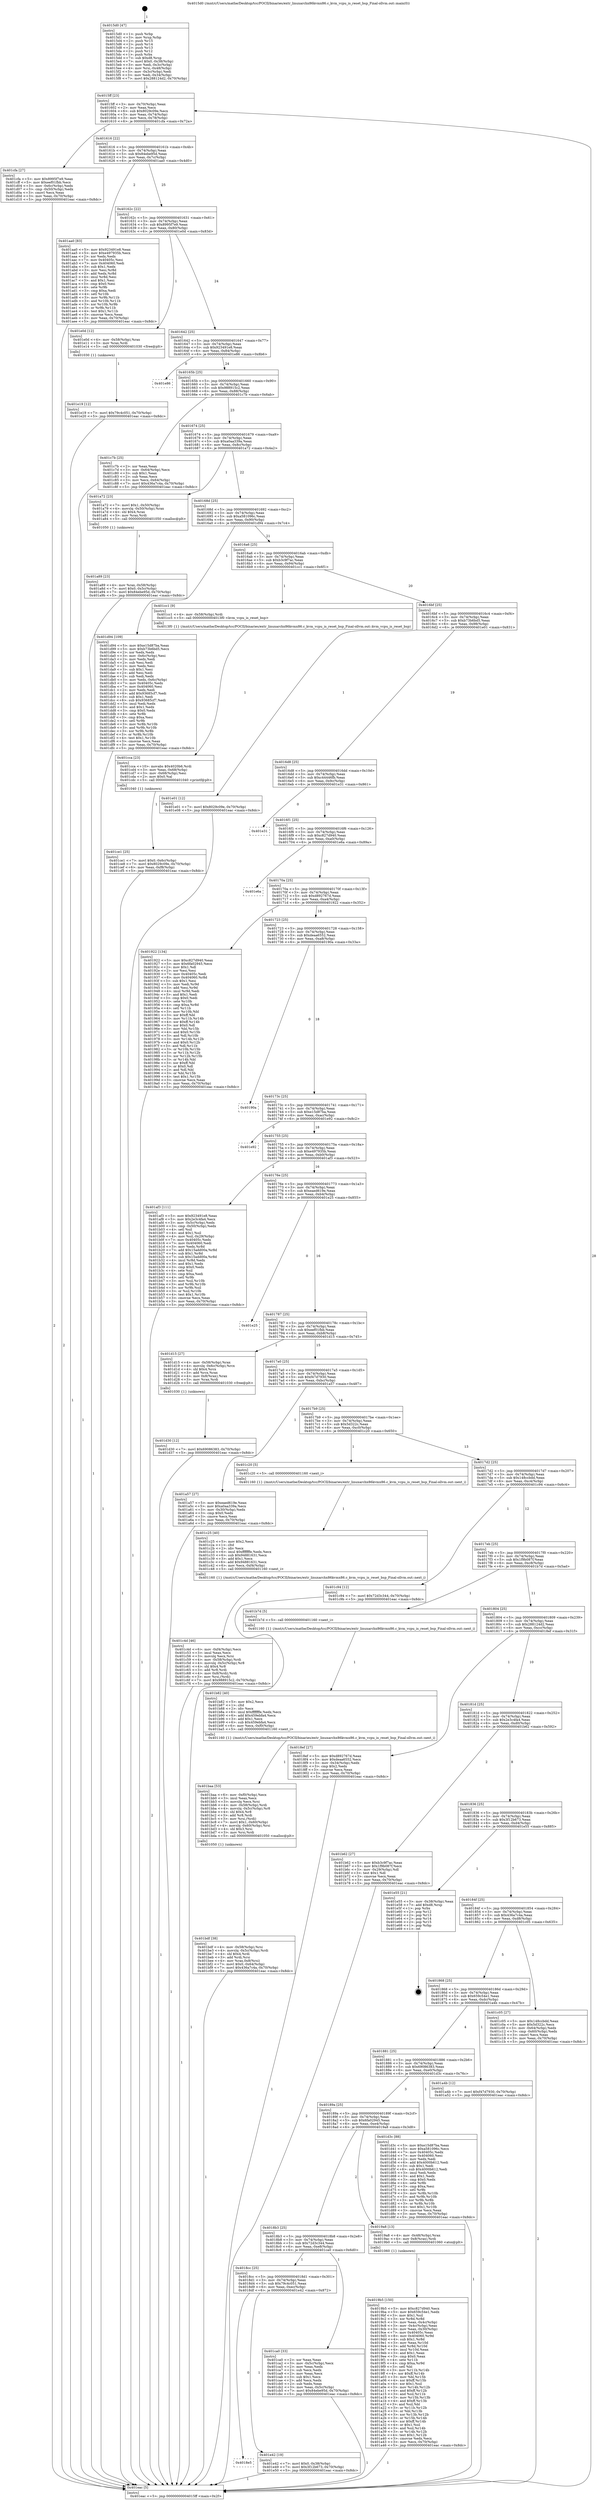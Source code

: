 digraph "0x4015d0" {
  label = "0x4015d0 (/mnt/c/Users/mathe/Desktop/tcc/POCII/binaries/extr_linuxarchx86kvmx86.c_kvm_vcpu_is_reset_bsp_Final-ollvm.out::main(0))"
  labelloc = "t"
  node[shape=record]

  Entry [label="",width=0.3,height=0.3,shape=circle,fillcolor=black,style=filled]
  "0x4015ff" [label="{
     0x4015ff [23]\l
     | [instrs]\l
     &nbsp;&nbsp;0x4015ff \<+3\>: mov -0x70(%rbp),%eax\l
     &nbsp;&nbsp;0x401602 \<+2\>: mov %eax,%ecx\l
     &nbsp;&nbsp;0x401604 \<+6\>: sub $0x8029c09e,%ecx\l
     &nbsp;&nbsp;0x40160a \<+3\>: mov %eax,-0x74(%rbp)\l
     &nbsp;&nbsp;0x40160d \<+3\>: mov %ecx,-0x78(%rbp)\l
     &nbsp;&nbsp;0x401610 \<+6\>: je 0000000000401cfa \<main+0x72a\>\l
  }"]
  "0x401cfa" [label="{
     0x401cfa [27]\l
     | [instrs]\l
     &nbsp;&nbsp;0x401cfa \<+5\>: mov $0x8995f7e9,%eax\l
     &nbsp;&nbsp;0x401cff \<+5\>: mov $0xeef01fbb,%ecx\l
     &nbsp;&nbsp;0x401d04 \<+3\>: mov -0x6c(%rbp),%edx\l
     &nbsp;&nbsp;0x401d07 \<+3\>: cmp -0x50(%rbp),%edx\l
     &nbsp;&nbsp;0x401d0a \<+3\>: cmovl %ecx,%eax\l
     &nbsp;&nbsp;0x401d0d \<+3\>: mov %eax,-0x70(%rbp)\l
     &nbsp;&nbsp;0x401d10 \<+5\>: jmp 0000000000401eac \<main+0x8dc\>\l
  }"]
  "0x401616" [label="{
     0x401616 [22]\l
     | [instrs]\l
     &nbsp;&nbsp;0x401616 \<+5\>: jmp 000000000040161b \<main+0x4b\>\l
     &nbsp;&nbsp;0x40161b \<+3\>: mov -0x74(%rbp),%eax\l
     &nbsp;&nbsp;0x40161e \<+5\>: sub $0x84ebe95d,%eax\l
     &nbsp;&nbsp;0x401623 \<+3\>: mov %eax,-0x7c(%rbp)\l
     &nbsp;&nbsp;0x401626 \<+6\>: je 0000000000401aa0 \<main+0x4d0\>\l
  }"]
  Exit [label="",width=0.3,height=0.3,shape=circle,fillcolor=black,style=filled,peripheries=2]
  "0x401aa0" [label="{
     0x401aa0 [83]\l
     | [instrs]\l
     &nbsp;&nbsp;0x401aa0 \<+5\>: mov $0x923491e8,%eax\l
     &nbsp;&nbsp;0x401aa5 \<+5\>: mov $0xe497935b,%ecx\l
     &nbsp;&nbsp;0x401aaa \<+2\>: xor %edx,%edx\l
     &nbsp;&nbsp;0x401aac \<+7\>: mov 0x40405c,%esi\l
     &nbsp;&nbsp;0x401ab3 \<+7\>: mov 0x404060,%edi\l
     &nbsp;&nbsp;0x401aba \<+3\>: sub $0x1,%edx\l
     &nbsp;&nbsp;0x401abd \<+3\>: mov %esi,%r8d\l
     &nbsp;&nbsp;0x401ac0 \<+3\>: add %edx,%r8d\l
     &nbsp;&nbsp;0x401ac3 \<+4\>: imul %r8d,%esi\l
     &nbsp;&nbsp;0x401ac7 \<+3\>: and $0x1,%esi\l
     &nbsp;&nbsp;0x401aca \<+3\>: cmp $0x0,%esi\l
     &nbsp;&nbsp;0x401acd \<+4\>: sete %r9b\l
     &nbsp;&nbsp;0x401ad1 \<+3\>: cmp $0xa,%edi\l
     &nbsp;&nbsp;0x401ad4 \<+4\>: setl %r10b\l
     &nbsp;&nbsp;0x401ad8 \<+3\>: mov %r9b,%r11b\l
     &nbsp;&nbsp;0x401adb \<+3\>: and %r10b,%r11b\l
     &nbsp;&nbsp;0x401ade \<+3\>: xor %r10b,%r9b\l
     &nbsp;&nbsp;0x401ae1 \<+3\>: or %r9b,%r11b\l
     &nbsp;&nbsp;0x401ae4 \<+4\>: test $0x1,%r11b\l
     &nbsp;&nbsp;0x401ae8 \<+3\>: cmovne %ecx,%eax\l
     &nbsp;&nbsp;0x401aeb \<+3\>: mov %eax,-0x70(%rbp)\l
     &nbsp;&nbsp;0x401aee \<+5\>: jmp 0000000000401eac \<main+0x8dc\>\l
  }"]
  "0x40162c" [label="{
     0x40162c [22]\l
     | [instrs]\l
     &nbsp;&nbsp;0x40162c \<+5\>: jmp 0000000000401631 \<main+0x61\>\l
     &nbsp;&nbsp;0x401631 \<+3\>: mov -0x74(%rbp),%eax\l
     &nbsp;&nbsp;0x401634 \<+5\>: sub $0x8995f7e9,%eax\l
     &nbsp;&nbsp;0x401639 \<+3\>: mov %eax,-0x80(%rbp)\l
     &nbsp;&nbsp;0x40163c \<+6\>: je 0000000000401e0d \<main+0x83d\>\l
  }"]
  "0x4018e5" [label="{
     0x4018e5\l
  }", style=dashed]
  "0x401e0d" [label="{
     0x401e0d [12]\l
     | [instrs]\l
     &nbsp;&nbsp;0x401e0d \<+4\>: mov -0x58(%rbp),%rax\l
     &nbsp;&nbsp;0x401e11 \<+3\>: mov %rax,%rdi\l
     &nbsp;&nbsp;0x401e14 \<+5\>: call 0000000000401030 \<free@plt\>\l
     | [calls]\l
     &nbsp;&nbsp;0x401030 \{1\} (unknown)\l
  }"]
  "0x401642" [label="{
     0x401642 [25]\l
     | [instrs]\l
     &nbsp;&nbsp;0x401642 \<+5\>: jmp 0000000000401647 \<main+0x77\>\l
     &nbsp;&nbsp;0x401647 \<+3\>: mov -0x74(%rbp),%eax\l
     &nbsp;&nbsp;0x40164a \<+5\>: sub $0x923491e8,%eax\l
     &nbsp;&nbsp;0x40164f \<+6\>: mov %eax,-0x84(%rbp)\l
     &nbsp;&nbsp;0x401655 \<+6\>: je 0000000000401e86 \<main+0x8b6\>\l
  }"]
  "0x401e42" [label="{
     0x401e42 [19]\l
     | [instrs]\l
     &nbsp;&nbsp;0x401e42 \<+7\>: movl $0x0,-0x38(%rbp)\l
     &nbsp;&nbsp;0x401e49 \<+7\>: movl $0x3f12b673,-0x70(%rbp)\l
     &nbsp;&nbsp;0x401e50 \<+5\>: jmp 0000000000401eac \<main+0x8dc\>\l
  }"]
  "0x401e86" [label="{
     0x401e86\l
  }", style=dashed]
  "0x40165b" [label="{
     0x40165b [25]\l
     | [instrs]\l
     &nbsp;&nbsp;0x40165b \<+5\>: jmp 0000000000401660 \<main+0x90\>\l
     &nbsp;&nbsp;0x401660 \<+3\>: mov -0x74(%rbp),%eax\l
     &nbsp;&nbsp;0x401663 \<+5\>: sub $0x988915c2,%eax\l
     &nbsp;&nbsp;0x401668 \<+6\>: mov %eax,-0x88(%rbp)\l
     &nbsp;&nbsp;0x40166e \<+6\>: je 0000000000401c7b \<main+0x6ab\>\l
  }"]
  "0x401e19" [label="{
     0x401e19 [12]\l
     | [instrs]\l
     &nbsp;&nbsp;0x401e19 \<+7\>: movl $0x79c4c051,-0x70(%rbp)\l
     &nbsp;&nbsp;0x401e20 \<+5\>: jmp 0000000000401eac \<main+0x8dc\>\l
  }"]
  "0x401c7b" [label="{
     0x401c7b [25]\l
     | [instrs]\l
     &nbsp;&nbsp;0x401c7b \<+2\>: xor %eax,%eax\l
     &nbsp;&nbsp;0x401c7d \<+3\>: mov -0x64(%rbp),%ecx\l
     &nbsp;&nbsp;0x401c80 \<+3\>: sub $0x1,%eax\l
     &nbsp;&nbsp;0x401c83 \<+2\>: sub %eax,%ecx\l
     &nbsp;&nbsp;0x401c85 \<+3\>: mov %ecx,-0x64(%rbp)\l
     &nbsp;&nbsp;0x401c88 \<+7\>: movl $0x436a7c4a,-0x70(%rbp)\l
     &nbsp;&nbsp;0x401c8f \<+5\>: jmp 0000000000401eac \<main+0x8dc\>\l
  }"]
  "0x401674" [label="{
     0x401674 [25]\l
     | [instrs]\l
     &nbsp;&nbsp;0x401674 \<+5\>: jmp 0000000000401679 \<main+0xa9\>\l
     &nbsp;&nbsp;0x401679 \<+3\>: mov -0x74(%rbp),%eax\l
     &nbsp;&nbsp;0x40167c \<+5\>: sub $0xa0aa339a,%eax\l
     &nbsp;&nbsp;0x401681 \<+6\>: mov %eax,-0x8c(%rbp)\l
     &nbsp;&nbsp;0x401687 \<+6\>: je 0000000000401a72 \<main+0x4a2\>\l
  }"]
  "0x401d30" [label="{
     0x401d30 [12]\l
     | [instrs]\l
     &nbsp;&nbsp;0x401d30 \<+7\>: movl $0x69086383,-0x70(%rbp)\l
     &nbsp;&nbsp;0x401d37 \<+5\>: jmp 0000000000401eac \<main+0x8dc\>\l
  }"]
  "0x401a72" [label="{
     0x401a72 [23]\l
     | [instrs]\l
     &nbsp;&nbsp;0x401a72 \<+7\>: movl $0x1,-0x50(%rbp)\l
     &nbsp;&nbsp;0x401a79 \<+4\>: movslq -0x50(%rbp),%rax\l
     &nbsp;&nbsp;0x401a7d \<+4\>: shl $0x4,%rax\l
     &nbsp;&nbsp;0x401a81 \<+3\>: mov %rax,%rdi\l
     &nbsp;&nbsp;0x401a84 \<+5\>: call 0000000000401050 \<malloc@plt\>\l
     | [calls]\l
     &nbsp;&nbsp;0x401050 \{1\} (unknown)\l
  }"]
  "0x40168d" [label="{
     0x40168d [25]\l
     | [instrs]\l
     &nbsp;&nbsp;0x40168d \<+5\>: jmp 0000000000401692 \<main+0xc2\>\l
     &nbsp;&nbsp;0x401692 \<+3\>: mov -0x74(%rbp),%eax\l
     &nbsp;&nbsp;0x401695 \<+5\>: sub $0xa581096c,%eax\l
     &nbsp;&nbsp;0x40169a \<+6\>: mov %eax,-0x90(%rbp)\l
     &nbsp;&nbsp;0x4016a0 \<+6\>: je 0000000000401d94 \<main+0x7c4\>\l
  }"]
  "0x401ce1" [label="{
     0x401ce1 [25]\l
     | [instrs]\l
     &nbsp;&nbsp;0x401ce1 \<+7\>: movl $0x0,-0x6c(%rbp)\l
     &nbsp;&nbsp;0x401ce8 \<+7\>: movl $0x8029c09e,-0x70(%rbp)\l
     &nbsp;&nbsp;0x401cef \<+6\>: mov %eax,-0xf8(%rbp)\l
     &nbsp;&nbsp;0x401cf5 \<+5\>: jmp 0000000000401eac \<main+0x8dc\>\l
  }"]
  "0x401d94" [label="{
     0x401d94 [109]\l
     | [instrs]\l
     &nbsp;&nbsp;0x401d94 \<+5\>: mov $0xe15d87ba,%eax\l
     &nbsp;&nbsp;0x401d99 \<+5\>: mov $0xb73b6bd5,%ecx\l
     &nbsp;&nbsp;0x401d9e \<+2\>: xor %edx,%edx\l
     &nbsp;&nbsp;0x401da0 \<+3\>: mov -0x6c(%rbp),%esi\l
     &nbsp;&nbsp;0x401da3 \<+2\>: mov %edx,%edi\l
     &nbsp;&nbsp;0x401da5 \<+2\>: sub %esi,%edi\l
     &nbsp;&nbsp;0x401da7 \<+2\>: mov %edx,%esi\l
     &nbsp;&nbsp;0x401da9 \<+3\>: sub $0x1,%esi\l
     &nbsp;&nbsp;0x401dac \<+2\>: add %esi,%edi\l
     &nbsp;&nbsp;0x401dae \<+2\>: sub %edi,%edx\l
     &nbsp;&nbsp;0x401db0 \<+3\>: mov %edx,-0x6c(%rbp)\l
     &nbsp;&nbsp;0x401db3 \<+7\>: mov 0x40405c,%edx\l
     &nbsp;&nbsp;0x401dba \<+7\>: mov 0x404060,%esi\l
     &nbsp;&nbsp;0x401dc1 \<+2\>: mov %edx,%edi\l
     &nbsp;&nbsp;0x401dc3 \<+6\>: add $0x93685cf7,%edi\l
     &nbsp;&nbsp;0x401dc9 \<+3\>: sub $0x1,%edi\l
     &nbsp;&nbsp;0x401dcc \<+6\>: sub $0x93685cf7,%edi\l
     &nbsp;&nbsp;0x401dd2 \<+3\>: imul %edi,%edx\l
     &nbsp;&nbsp;0x401dd5 \<+3\>: and $0x1,%edx\l
     &nbsp;&nbsp;0x401dd8 \<+3\>: cmp $0x0,%edx\l
     &nbsp;&nbsp;0x401ddb \<+4\>: sete %r8b\l
     &nbsp;&nbsp;0x401ddf \<+3\>: cmp $0xa,%esi\l
     &nbsp;&nbsp;0x401de2 \<+4\>: setl %r9b\l
     &nbsp;&nbsp;0x401de6 \<+3\>: mov %r8b,%r10b\l
     &nbsp;&nbsp;0x401de9 \<+3\>: and %r9b,%r10b\l
     &nbsp;&nbsp;0x401dec \<+3\>: xor %r9b,%r8b\l
     &nbsp;&nbsp;0x401def \<+3\>: or %r8b,%r10b\l
     &nbsp;&nbsp;0x401df2 \<+4\>: test $0x1,%r10b\l
     &nbsp;&nbsp;0x401df6 \<+3\>: cmovne %ecx,%eax\l
     &nbsp;&nbsp;0x401df9 \<+3\>: mov %eax,-0x70(%rbp)\l
     &nbsp;&nbsp;0x401dfc \<+5\>: jmp 0000000000401eac \<main+0x8dc\>\l
  }"]
  "0x4016a6" [label="{
     0x4016a6 [25]\l
     | [instrs]\l
     &nbsp;&nbsp;0x4016a6 \<+5\>: jmp 00000000004016ab \<main+0xdb\>\l
     &nbsp;&nbsp;0x4016ab \<+3\>: mov -0x74(%rbp),%eax\l
     &nbsp;&nbsp;0x4016ae \<+5\>: sub $0xb3c9f7ac,%eax\l
     &nbsp;&nbsp;0x4016b3 \<+6\>: mov %eax,-0x94(%rbp)\l
     &nbsp;&nbsp;0x4016b9 \<+6\>: je 0000000000401cc1 \<main+0x6f1\>\l
  }"]
  "0x401cca" [label="{
     0x401cca [23]\l
     | [instrs]\l
     &nbsp;&nbsp;0x401cca \<+10\>: movabs $0x4020b6,%rdi\l
     &nbsp;&nbsp;0x401cd4 \<+3\>: mov %eax,-0x68(%rbp)\l
     &nbsp;&nbsp;0x401cd7 \<+3\>: mov -0x68(%rbp),%esi\l
     &nbsp;&nbsp;0x401cda \<+2\>: mov $0x0,%al\l
     &nbsp;&nbsp;0x401cdc \<+5\>: call 0000000000401040 \<printf@plt\>\l
     | [calls]\l
     &nbsp;&nbsp;0x401040 \{1\} (unknown)\l
  }"]
  "0x401cc1" [label="{
     0x401cc1 [9]\l
     | [instrs]\l
     &nbsp;&nbsp;0x401cc1 \<+4\>: mov -0x58(%rbp),%rdi\l
     &nbsp;&nbsp;0x401cc5 \<+5\>: call 00000000004013f0 \<kvm_vcpu_is_reset_bsp\>\l
     | [calls]\l
     &nbsp;&nbsp;0x4013f0 \{1\} (/mnt/c/Users/mathe/Desktop/tcc/POCII/binaries/extr_linuxarchx86kvmx86.c_kvm_vcpu_is_reset_bsp_Final-ollvm.out::kvm_vcpu_is_reset_bsp)\l
  }"]
  "0x4016bf" [label="{
     0x4016bf [25]\l
     | [instrs]\l
     &nbsp;&nbsp;0x4016bf \<+5\>: jmp 00000000004016c4 \<main+0xf4\>\l
     &nbsp;&nbsp;0x4016c4 \<+3\>: mov -0x74(%rbp),%eax\l
     &nbsp;&nbsp;0x4016c7 \<+5\>: sub $0xb73b6bd5,%eax\l
     &nbsp;&nbsp;0x4016cc \<+6\>: mov %eax,-0x98(%rbp)\l
     &nbsp;&nbsp;0x4016d2 \<+6\>: je 0000000000401e01 \<main+0x831\>\l
  }"]
  "0x4018cc" [label="{
     0x4018cc [25]\l
     | [instrs]\l
     &nbsp;&nbsp;0x4018cc \<+5\>: jmp 00000000004018d1 \<main+0x301\>\l
     &nbsp;&nbsp;0x4018d1 \<+3\>: mov -0x74(%rbp),%eax\l
     &nbsp;&nbsp;0x4018d4 \<+5\>: sub $0x79c4c051,%eax\l
     &nbsp;&nbsp;0x4018d9 \<+6\>: mov %eax,-0xec(%rbp)\l
     &nbsp;&nbsp;0x4018df \<+6\>: je 0000000000401e42 \<main+0x872\>\l
  }"]
  "0x401e01" [label="{
     0x401e01 [12]\l
     | [instrs]\l
     &nbsp;&nbsp;0x401e01 \<+7\>: movl $0x8029c09e,-0x70(%rbp)\l
     &nbsp;&nbsp;0x401e08 \<+5\>: jmp 0000000000401eac \<main+0x8dc\>\l
  }"]
  "0x4016d8" [label="{
     0x4016d8 [25]\l
     | [instrs]\l
     &nbsp;&nbsp;0x4016d8 \<+5\>: jmp 00000000004016dd \<main+0x10d\>\l
     &nbsp;&nbsp;0x4016dd \<+3\>: mov -0x74(%rbp),%eax\l
     &nbsp;&nbsp;0x4016e0 \<+5\>: sub $0xc44446fb,%eax\l
     &nbsp;&nbsp;0x4016e5 \<+6\>: mov %eax,-0x9c(%rbp)\l
     &nbsp;&nbsp;0x4016eb \<+6\>: je 0000000000401e31 \<main+0x861\>\l
  }"]
  "0x401ca0" [label="{
     0x401ca0 [33]\l
     | [instrs]\l
     &nbsp;&nbsp;0x401ca0 \<+2\>: xor %eax,%eax\l
     &nbsp;&nbsp;0x401ca2 \<+3\>: mov -0x5c(%rbp),%ecx\l
     &nbsp;&nbsp;0x401ca5 \<+2\>: mov %eax,%edx\l
     &nbsp;&nbsp;0x401ca7 \<+2\>: sub %ecx,%edx\l
     &nbsp;&nbsp;0x401ca9 \<+2\>: mov %eax,%ecx\l
     &nbsp;&nbsp;0x401cab \<+3\>: sub $0x1,%ecx\l
     &nbsp;&nbsp;0x401cae \<+2\>: add %ecx,%edx\l
     &nbsp;&nbsp;0x401cb0 \<+2\>: sub %edx,%eax\l
     &nbsp;&nbsp;0x401cb2 \<+3\>: mov %eax,-0x5c(%rbp)\l
     &nbsp;&nbsp;0x401cb5 \<+7\>: movl $0x84ebe95d,-0x70(%rbp)\l
     &nbsp;&nbsp;0x401cbc \<+5\>: jmp 0000000000401eac \<main+0x8dc\>\l
  }"]
  "0x401e31" [label="{
     0x401e31\l
  }", style=dashed]
  "0x4016f1" [label="{
     0x4016f1 [25]\l
     | [instrs]\l
     &nbsp;&nbsp;0x4016f1 \<+5\>: jmp 00000000004016f6 \<main+0x126\>\l
     &nbsp;&nbsp;0x4016f6 \<+3\>: mov -0x74(%rbp),%eax\l
     &nbsp;&nbsp;0x4016f9 \<+5\>: sub $0xc827d940,%eax\l
     &nbsp;&nbsp;0x4016fe \<+6\>: mov %eax,-0xa0(%rbp)\l
     &nbsp;&nbsp;0x401704 \<+6\>: je 0000000000401e6a \<main+0x89a\>\l
  }"]
  "0x401c4d" [label="{
     0x401c4d [46]\l
     | [instrs]\l
     &nbsp;&nbsp;0x401c4d \<+6\>: mov -0xf4(%rbp),%ecx\l
     &nbsp;&nbsp;0x401c53 \<+3\>: imul %eax,%ecx\l
     &nbsp;&nbsp;0x401c56 \<+3\>: movslq %ecx,%rsi\l
     &nbsp;&nbsp;0x401c59 \<+4\>: mov -0x58(%rbp),%rdi\l
     &nbsp;&nbsp;0x401c5d \<+4\>: movslq -0x5c(%rbp),%r8\l
     &nbsp;&nbsp;0x401c61 \<+4\>: shl $0x4,%r8\l
     &nbsp;&nbsp;0x401c65 \<+3\>: add %r8,%rdi\l
     &nbsp;&nbsp;0x401c68 \<+4\>: mov 0x8(%rdi),%rdi\l
     &nbsp;&nbsp;0x401c6c \<+3\>: mov %rsi,(%rdi)\l
     &nbsp;&nbsp;0x401c6f \<+7\>: movl $0x988915c2,-0x70(%rbp)\l
     &nbsp;&nbsp;0x401c76 \<+5\>: jmp 0000000000401eac \<main+0x8dc\>\l
  }"]
  "0x401e6a" [label="{
     0x401e6a\l
  }", style=dashed]
  "0x40170a" [label="{
     0x40170a [25]\l
     | [instrs]\l
     &nbsp;&nbsp;0x40170a \<+5\>: jmp 000000000040170f \<main+0x13f\>\l
     &nbsp;&nbsp;0x40170f \<+3\>: mov -0x74(%rbp),%eax\l
     &nbsp;&nbsp;0x401712 \<+5\>: sub $0xd892767d,%eax\l
     &nbsp;&nbsp;0x401717 \<+6\>: mov %eax,-0xa4(%rbp)\l
     &nbsp;&nbsp;0x40171d \<+6\>: je 0000000000401922 \<main+0x352\>\l
  }"]
  "0x401c25" [label="{
     0x401c25 [40]\l
     | [instrs]\l
     &nbsp;&nbsp;0x401c25 \<+5\>: mov $0x2,%ecx\l
     &nbsp;&nbsp;0x401c2a \<+1\>: cltd\l
     &nbsp;&nbsp;0x401c2b \<+2\>: idiv %ecx\l
     &nbsp;&nbsp;0x401c2d \<+6\>: imul $0xfffffffe,%edx,%ecx\l
     &nbsp;&nbsp;0x401c33 \<+6\>: sub $0x94881631,%ecx\l
     &nbsp;&nbsp;0x401c39 \<+3\>: add $0x1,%ecx\l
     &nbsp;&nbsp;0x401c3c \<+6\>: add $0x94881631,%ecx\l
     &nbsp;&nbsp;0x401c42 \<+6\>: mov %ecx,-0xf4(%rbp)\l
     &nbsp;&nbsp;0x401c48 \<+5\>: call 0000000000401160 \<next_i\>\l
     | [calls]\l
     &nbsp;&nbsp;0x401160 \{1\} (/mnt/c/Users/mathe/Desktop/tcc/POCII/binaries/extr_linuxarchx86kvmx86.c_kvm_vcpu_is_reset_bsp_Final-ollvm.out::next_i)\l
  }"]
  "0x401922" [label="{
     0x401922 [134]\l
     | [instrs]\l
     &nbsp;&nbsp;0x401922 \<+5\>: mov $0xc827d940,%eax\l
     &nbsp;&nbsp;0x401927 \<+5\>: mov $0x6fa02945,%ecx\l
     &nbsp;&nbsp;0x40192c \<+2\>: mov $0x1,%dl\l
     &nbsp;&nbsp;0x40192e \<+2\>: xor %esi,%esi\l
     &nbsp;&nbsp;0x401930 \<+7\>: mov 0x40405c,%edi\l
     &nbsp;&nbsp;0x401937 \<+8\>: mov 0x404060,%r8d\l
     &nbsp;&nbsp;0x40193f \<+3\>: sub $0x1,%esi\l
     &nbsp;&nbsp;0x401942 \<+3\>: mov %edi,%r9d\l
     &nbsp;&nbsp;0x401945 \<+3\>: add %esi,%r9d\l
     &nbsp;&nbsp;0x401948 \<+4\>: imul %r9d,%edi\l
     &nbsp;&nbsp;0x40194c \<+3\>: and $0x1,%edi\l
     &nbsp;&nbsp;0x40194f \<+3\>: cmp $0x0,%edi\l
     &nbsp;&nbsp;0x401952 \<+4\>: sete %r10b\l
     &nbsp;&nbsp;0x401956 \<+4\>: cmp $0xa,%r8d\l
     &nbsp;&nbsp;0x40195a \<+4\>: setl %r11b\l
     &nbsp;&nbsp;0x40195e \<+3\>: mov %r10b,%bl\l
     &nbsp;&nbsp;0x401961 \<+3\>: xor $0xff,%bl\l
     &nbsp;&nbsp;0x401964 \<+3\>: mov %r11b,%r14b\l
     &nbsp;&nbsp;0x401967 \<+4\>: xor $0xff,%r14b\l
     &nbsp;&nbsp;0x40196b \<+3\>: xor $0x0,%dl\l
     &nbsp;&nbsp;0x40196e \<+3\>: mov %bl,%r15b\l
     &nbsp;&nbsp;0x401971 \<+4\>: and $0x0,%r15b\l
     &nbsp;&nbsp;0x401975 \<+3\>: and %dl,%r10b\l
     &nbsp;&nbsp;0x401978 \<+3\>: mov %r14b,%r12b\l
     &nbsp;&nbsp;0x40197b \<+4\>: and $0x0,%r12b\l
     &nbsp;&nbsp;0x40197f \<+3\>: and %dl,%r11b\l
     &nbsp;&nbsp;0x401982 \<+3\>: or %r10b,%r15b\l
     &nbsp;&nbsp;0x401985 \<+3\>: or %r11b,%r12b\l
     &nbsp;&nbsp;0x401988 \<+3\>: xor %r12b,%r15b\l
     &nbsp;&nbsp;0x40198b \<+3\>: or %r14b,%bl\l
     &nbsp;&nbsp;0x40198e \<+3\>: xor $0xff,%bl\l
     &nbsp;&nbsp;0x401991 \<+3\>: or $0x0,%dl\l
     &nbsp;&nbsp;0x401994 \<+2\>: and %dl,%bl\l
     &nbsp;&nbsp;0x401996 \<+3\>: or %bl,%r15b\l
     &nbsp;&nbsp;0x401999 \<+4\>: test $0x1,%r15b\l
     &nbsp;&nbsp;0x40199d \<+3\>: cmovne %ecx,%eax\l
     &nbsp;&nbsp;0x4019a0 \<+3\>: mov %eax,-0x70(%rbp)\l
     &nbsp;&nbsp;0x4019a3 \<+5\>: jmp 0000000000401eac \<main+0x8dc\>\l
  }"]
  "0x401723" [label="{
     0x401723 [25]\l
     | [instrs]\l
     &nbsp;&nbsp;0x401723 \<+5\>: jmp 0000000000401728 \<main+0x158\>\l
     &nbsp;&nbsp;0x401728 \<+3\>: mov -0x74(%rbp),%eax\l
     &nbsp;&nbsp;0x40172b \<+5\>: sub $0xdeaa6552,%eax\l
     &nbsp;&nbsp;0x401730 \<+6\>: mov %eax,-0xa8(%rbp)\l
     &nbsp;&nbsp;0x401736 \<+6\>: je 000000000040190a \<main+0x33a\>\l
  }"]
  "0x401bdf" [label="{
     0x401bdf [38]\l
     | [instrs]\l
     &nbsp;&nbsp;0x401bdf \<+4\>: mov -0x58(%rbp),%rsi\l
     &nbsp;&nbsp;0x401be3 \<+4\>: movslq -0x5c(%rbp),%rdi\l
     &nbsp;&nbsp;0x401be7 \<+4\>: shl $0x4,%rdi\l
     &nbsp;&nbsp;0x401beb \<+3\>: add %rdi,%rsi\l
     &nbsp;&nbsp;0x401bee \<+4\>: mov %rax,0x8(%rsi)\l
     &nbsp;&nbsp;0x401bf2 \<+7\>: movl $0x0,-0x64(%rbp)\l
     &nbsp;&nbsp;0x401bf9 \<+7\>: movl $0x436a7c4a,-0x70(%rbp)\l
     &nbsp;&nbsp;0x401c00 \<+5\>: jmp 0000000000401eac \<main+0x8dc\>\l
  }"]
  "0x40190a" [label="{
     0x40190a\l
  }", style=dashed]
  "0x40173c" [label="{
     0x40173c [25]\l
     | [instrs]\l
     &nbsp;&nbsp;0x40173c \<+5\>: jmp 0000000000401741 \<main+0x171\>\l
     &nbsp;&nbsp;0x401741 \<+3\>: mov -0x74(%rbp),%eax\l
     &nbsp;&nbsp;0x401744 \<+5\>: sub $0xe15d87ba,%eax\l
     &nbsp;&nbsp;0x401749 \<+6\>: mov %eax,-0xac(%rbp)\l
     &nbsp;&nbsp;0x40174f \<+6\>: je 0000000000401e92 \<main+0x8c2\>\l
  }"]
  "0x401baa" [label="{
     0x401baa [53]\l
     | [instrs]\l
     &nbsp;&nbsp;0x401baa \<+6\>: mov -0xf0(%rbp),%ecx\l
     &nbsp;&nbsp;0x401bb0 \<+3\>: imul %eax,%ecx\l
     &nbsp;&nbsp;0x401bb3 \<+3\>: movslq %ecx,%rsi\l
     &nbsp;&nbsp;0x401bb6 \<+4\>: mov -0x58(%rbp),%rdi\l
     &nbsp;&nbsp;0x401bba \<+4\>: movslq -0x5c(%rbp),%r8\l
     &nbsp;&nbsp;0x401bbe \<+4\>: shl $0x4,%r8\l
     &nbsp;&nbsp;0x401bc2 \<+3\>: add %r8,%rdi\l
     &nbsp;&nbsp;0x401bc5 \<+3\>: mov %rsi,(%rdi)\l
     &nbsp;&nbsp;0x401bc8 \<+7\>: movl $0x1,-0x60(%rbp)\l
     &nbsp;&nbsp;0x401bcf \<+4\>: movslq -0x60(%rbp),%rsi\l
     &nbsp;&nbsp;0x401bd3 \<+4\>: shl $0x3,%rsi\l
     &nbsp;&nbsp;0x401bd7 \<+3\>: mov %rsi,%rdi\l
     &nbsp;&nbsp;0x401bda \<+5\>: call 0000000000401050 \<malloc@plt\>\l
     | [calls]\l
     &nbsp;&nbsp;0x401050 \{1\} (unknown)\l
  }"]
  "0x401e92" [label="{
     0x401e92\l
  }", style=dashed]
  "0x401755" [label="{
     0x401755 [25]\l
     | [instrs]\l
     &nbsp;&nbsp;0x401755 \<+5\>: jmp 000000000040175a \<main+0x18a\>\l
     &nbsp;&nbsp;0x40175a \<+3\>: mov -0x74(%rbp),%eax\l
     &nbsp;&nbsp;0x40175d \<+5\>: sub $0xe497935b,%eax\l
     &nbsp;&nbsp;0x401762 \<+6\>: mov %eax,-0xb0(%rbp)\l
     &nbsp;&nbsp;0x401768 \<+6\>: je 0000000000401af3 \<main+0x523\>\l
  }"]
  "0x401b82" [label="{
     0x401b82 [40]\l
     | [instrs]\l
     &nbsp;&nbsp;0x401b82 \<+5\>: mov $0x2,%ecx\l
     &nbsp;&nbsp;0x401b87 \<+1\>: cltd\l
     &nbsp;&nbsp;0x401b88 \<+2\>: idiv %ecx\l
     &nbsp;&nbsp;0x401b8a \<+6\>: imul $0xfffffffe,%edx,%ecx\l
     &nbsp;&nbsp;0x401b90 \<+6\>: add $0x459ebfa4,%ecx\l
     &nbsp;&nbsp;0x401b96 \<+3\>: add $0x1,%ecx\l
     &nbsp;&nbsp;0x401b99 \<+6\>: sub $0x459ebfa4,%ecx\l
     &nbsp;&nbsp;0x401b9f \<+6\>: mov %ecx,-0xf0(%rbp)\l
     &nbsp;&nbsp;0x401ba5 \<+5\>: call 0000000000401160 \<next_i\>\l
     | [calls]\l
     &nbsp;&nbsp;0x401160 \{1\} (/mnt/c/Users/mathe/Desktop/tcc/POCII/binaries/extr_linuxarchx86kvmx86.c_kvm_vcpu_is_reset_bsp_Final-ollvm.out::next_i)\l
  }"]
  "0x401af3" [label="{
     0x401af3 [111]\l
     | [instrs]\l
     &nbsp;&nbsp;0x401af3 \<+5\>: mov $0x923491e8,%eax\l
     &nbsp;&nbsp;0x401af8 \<+5\>: mov $0x2e3c4fa4,%ecx\l
     &nbsp;&nbsp;0x401afd \<+3\>: mov -0x5c(%rbp),%edx\l
     &nbsp;&nbsp;0x401b00 \<+3\>: cmp -0x50(%rbp),%edx\l
     &nbsp;&nbsp;0x401b03 \<+4\>: setl %sil\l
     &nbsp;&nbsp;0x401b07 \<+4\>: and $0x1,%sil\l
     &nbsp;&nbsp;0x401b0b \<+4\>: mov %sil,-0x29(%rbp)\l
     &nbsp;&nbsp;0x401b0f \<+7\>: mov 0x40405c,%edx\l
     &nbsp;&nbsp;0x401b16 \<+7\>: mov 0x404060,%edi\l
     &nbsp;&nbsp;0x401b1d \<+3\>: mov %edx,%r8d\l
     &nbsp;&nbsp;0x401b20 \<+7\>: add $0x15add00a,%r8d\l
     &nbsp;&nbsp;0x401b27 \<+4\>: sub $0x1,%r8d\l
     &nbsp;&nbsp;0x401b2b \<+7\>: sub $0x15add00a,%r8d\l
     &nbsp;&nbsp;0x401b32 \<+4\>: imul %r8d,%edx\l
     &nbsp;&nbsp;0x401b36 \<+3\>: and $0x1,%edx\l
     &nbsp;&nbsp;0x401b39 \<+3\>: cmp $0x0,%edx\l
     &nbsp;&nbsp;0x401b3c \<+4\>: sete %sil\l
     &nbsp;&nbsp;0x401b40 \<+3\>: cmp $0xa,%edi\l
     &nbsp;&nbsp;0x401b43 \<+4\>: setl %r9b\l
     &nbsp;&nbsp;0x401b47 \<+3\>: mov %sil,%r10b\l
     &nbsp;&nbsp;0x401b4a \<+3\>: and %r9b,%r10b\l
     &nbsp;&nbsp;0x401b4d \<+3\>: xor %r9b,%sil\l
     &nbsp;&nbsp;0x401b50 \<+3\>: or %sil,%r10b\l
     &nbsp;&nbsp;0x401b53 \<+4\>: test $0x1,%r10b\l
     &nbsp;&nbsp;0x401b57 \<+3\>: cmovne %ecx,%eax\l
     &nbsp;&nbsp;0x401b5a \<+3\>: mov %eax,-0x70(%rbp)\l
     &nbsp;&nbsp;0x401b5d \<+5\>: jmp 0000000000401eac \<main+0x8dc\>\l
  }"]
  "0x40176e" [label="{
     0x40176e [25]\l
     | [instrs]\l
     &nbsp;&nbsp;0x40176e \<+5\>: jmp 0000000000401773 \<main+0x1a3\>\l
     &nbsp;&nbsp;0x401773 \<+3\>: mov -0x74(%rbp),%eax\l
     &nbsp;&nbsp;0x401776 \<+5\>: sub $0xeaed619e,%eax\l
     &nbsp;&nbsp;0x40177b \<+6\>: mov %eax,-0xb4(%rbp)\l
     &nbsp;&nbsp;0x401781 \<+6\>: je 0000000000401e25 \<main+0x855\>\l
  }"]
  "0x401a89" [label="{
     0x401a89 [23]\l
     | [instrs]\l
     &nbsp;&nbsp;0x401a89 \<+4\>: mov %rax,-0x58(%rbp)\l
     &nbsp;&nbsp;0x401a8d \<+7\>: movl $0x0,-0x5c(%rbp)\l
     &nbsp;&nbsp;0x401a94 \<+7\>: movl $0x84ebe95d,-0x70(%rbp)\l
     &nbsp;&nbsp;0x401a9b \<+5\>: jmp 0000000000401eac \<main+0x8dc\>\l
  }"]
  "0x401e25" [label="{
     0x401e25\l
  }", style=dashed]
  "0x401787" [label="{
     0x401787 [25]\l
     | [instrs]\l
     &nbsp;&nbsp;0x401787 \<+5\>: jmp 000000000040178c \<main+0x1bc\>\l
     &nbsp;&nbsp;0x40178c \<+3\>: mov -0x74(%rbp),%eax\l
     &nbsp;&nbsp;0x40178f \<+5\>: sub $0xeef01fbb,%eax\l
     &nbsp;&nbsp;0x401794 \<+6\>: mov %eax,-0xb8(%rbp)\l
     &nbsp;&nbsp;0x40179a \<+6\>: je 0000000000401d15 \<main+0x745\>\l
  }"]
  "0x4019b5" [label="{
     0x4019b5 [150]\l
     | [instrs]\l
     &nbsp;&nbsp;0x4019b5 \<+5\>: mov $0xc827d940,%ecx\l
     &nbsp;&nbsp;0x4019ba \<+5\>: mov $0x659c54e1,%edx\l
     &nbsp;&nbsp;0x4019bf \<+3\>: mov $0x1,%sil\l
     &nbsp;&nbsp;0x4019c2 \<+3\>: xor %r8d,%r8d\l
     &nbsp;&nbsp;0x4019c5 \<+3\>: mov %eax,-0x4c(%rbp)\l
     &nbsp;&nbsp;0x4019c8 \<+3\>: mov -0x4c(%rbp),%eax\l
     &nbsp;&nbsp;0x4019cb \<+3\>: mov %eax,-0x30(%rbp)\l
     &nbsp;&nbsp;0x4019ce \<+7\>: mov 0x40405c,%eax\l
     &nbsp;&nbsp;0x4019d5 \<+8\>: mov 0x404060,%r9d\l
     &nbsp;&nbsp;0x4019dd \<+4\>: sub $0x1,%r8d\l
     &nbsp;&nbsp;0x4019e1 \<+3\>: mov %eax,%r10d\l
     &nbsp;&nbsp;0x4019e4 \<+3\>: add %r8d,%r10d\l
     &nbsp;&nbsp;0x4019e7 \<+4\>: imul %r10d,%eax\l
     &nbsp;&nbsp;0x4019eb \<+3\>: and $0x1,%eax\l
     &nbsp;&nbsp;0x4019ee \<+3\>: cmp $0x0,%eax\l
     &nbsp;&nbsp;0x4019f1 \<+4\>: sete %r11b\l
     &nbsp;&nbsp;0x4019f5 \<+4\>: cmp $0xa,%r9d\l
     &nbsp;&nbsp;0x4019f9 \<+3\>: setl %bl\l
     &nbsp;&nbsp;0x4019fc \<+3\>: mov %r11b,%r14b\l
     &nbsp;&nbsp;0x4019ff \<+4\>: xor $0xff,%r14b\l
     &nbsp;&nbsp;0x401a03 \<+3\>: mov %bl,%r15b\l
     &nbsp;&nbsp;0x401a06 \<+4\>: xor $0xff,%r15b\l
     &nbsp;&nbsp;0x401a0a \<+4\>: xor $0x1,%sil\l
     &nbsp;&nbsp;0x401a0e \<+3\>: mov %r14b,%r12b\l
     &nbsp;&nbsp;0x401a11 \<+4\>: and $0xff,%r12b\l
     &nbsp;&nbsp;0x401a15 \<+3\>: and %sil,%r11b\l
     &nbsp;&nbsp;0x401a18 \<+3\>: mov %r15b,%r13b\l
     &nbsp;&nbsp;0x401a1b \<+4\>: and $0xff,%r13b\l
     &nbsp;&nbsp;0x401a1f \<+3\>: and %sil,%bl\l
     &nbsp;&nbsp;0x401a22 \<+3\>: or %r11b,%r12b\l
     &nbsp;&nbsp;0x401a25 \<+3\>: or %bl,%r13b\l
     &nbsp;&nbsp;0x401a28 \<+3\>: xor %r13b,%r12b\l
     &nbsp;&nbsp;0x401a2b \<+3\>: or %r15b,%r14b\l
     &nbsp;&nbsp;0x401a2e \<+4\>: xor $0xff,%r14b\l
     &nbsp;&nbsp;0x401a32 \<+4\>: or $0x1,%sil\l
     &nbsp;&nbsp;0x401a36 \<+3\>: and %sil,%r14b\l
     &nbsp;&nbsp;0x401a39 \<+3\>: or %r14b,%r12b\l
     &nbsp;&nbsp;0x401a3c \<+4\>: test $0x1,%r12b\l
     &nbsp;&nbsp;0x401a40 \<+3\>: cmovne %edx,%ecx\l
     &nbsp;&nbsp;0x401a43 \<+3\>: mov %ecx,-0x70(%rbp)\l
     &nbsp;&nbsp;0x401a46 \<+5\>: jmp 0000000000401eac \<main+0x8dc\>\l
  }"]
  "0x401d15" [label="{
     0x401d15 [27]\l
     | [instrs]\l
     &nbsp;&nbsp;0x401d15 \<+4\>: mov -0x58(%rbp),%rax\l
     &nbsp;&nbsp;0x401d19 \<+4\>: movslq -0x6c(%rbp),%rcx\l
     &nbsp;&nbsp;0x401d1d \<+4\>: shl $0x4,%rcx\l
     &nbsp;&nbsp;0x401d21 \<+3\>: add %rcx,%rax\l
     &nbsp;&nbsp;0x401d24 \<+4\>: mov 0x8(%rax),%rax\l
     &nbsp;&nbsp;0x401d28 \<+3\>: mov %rax,%rdi\l
     &nbsp;&nbsp;0x401d2b \<+5\>: call 0000000000401030 \<free@plt\>\l
     | [calls]\l
     &nbsp;&nbsp;0x401030 \{1\} (unknown)\l
  }"]
  "0x4017a0" [label="{
     0x4017a0 [25]\l
     | [instrs]\l
     &nbsp;&nbsp;0x4017a0 \<+5\>: jmp 00000000004017a5 \<main+0x1d5\>\l
     &nbsp;&nbsp;0x4017a5 \<+3\>: mov -0x74(%rbp),%eax\l
     &nbsp;&nbsp;0x4017a8 \<+5\>: sub $0xf47d7930,%eax\l
     &nbsp;&nbsp;0x4017ad \<+6\>: mov %eax,-0xbc(%rbp)\l
     &nbsp;&nbsp;0x4017b3 \<+6\>: je 0000000000401a57 \<main+0x487\>\l
  }"]
  "0x4018b3" [label="{
     0x4018b3 [25]\l
     | [instrs]\l
     &nbsp;&nbsp;0x4018b3 \<+5\>: jmp 00000000004018b8 \<main+0x2e8\>\l
     &nbsp;&nbsp;0x4018b8 \<+3\>: mov -0x74(%rbp),%eax\l
     &nbsp;&nbsp;0x4018bb \<+5\>: sub $0x72d3c344,%eax\l
     &nbsp;&nbsp;0x4018c0 \<+6\>: mov %eax,-0xe8(%rbp)\l
     &nbsp;&nbsp;0x4018c6 \<+6\>: je 0000000000401ca0 \<main+0x6d0\>\l
  }"]
  "0x401a57" [label="{
     0x401a57 [27]\l
     | [instrs]\l
     &nbsp;&nbsp;0x401a57 \<+5\>: mov $0xeaed619e,%eax\l
     &nbsp;&nbsp;0x401a5c \<+5\>: mov $0xa0aa339a,%ecx\l
     &nbsp;&nbsp;0x401a61 \<+3\>: mov -0x30(%rbp),%edx\l
     &nbsp;&nbsp;0x401a64 \<+3\>: cmp $0x0,%edx\l
     &nbsp;&nbsp;0x401a67 \<+3\>: cmove %ecx,%eax\l
     &nbsp;&nbsp;0x401a6a \<+3\>: mov %eax,-0x70(%rbp)\l
     &nbsp;&nbsp;0x401a6d \<+5\>: jmp 0000000000401eac \<main+0x8dc\>\l
  }"]
  "0x4017b9" [label="{
     0x4017b9 [25]\l
     | [instrs]\l
     &nbsp;&nbsp;0x4017b9 \<+5\>: jmp 00000000004017be \<main+0x1ee\>\l
     &nbsp;&nbsp;0x4017be \<+3\>: mov -0x74(%rbp),%eax\l
     &nbsp;&nbsp;0x4017c1 \<+5\>: sub $0x5d322c,%eax\l
     &nbsp;&nbsp;0x4017c6 \<+6\>: mov %eax,-0xc0(%rbp)\l
     &nbsp;&nbsp;0x4017cc \<+6\>: je 0000000000401c20 \<main+0x650\>\l
  }"]
  "0x4019a8" [label="{
     0x4019a8 [13]\l
     | [instrs]\l
     &nbsp;&nbsp;0x4019a8 \<+4\>: mov -0x48(%rbp),%rax\l
     &nbsp;&nbsp;0x4019ac \<+4\>: mov 0x8(%rax),%rdi\l
     &nbsp;&nbsp;0x4019b0 \<+5\>: call 0000000000401060 \<atoi@plt\>\l
     | [calls]\l
     &nbsp;&nbsp;0x401060 \{1\} (unknown)\l
  }"]
  "0x401c20" [label="{
     0x401c20 [5]\l
     | [instrs]\l
     &nbsp;&nbsp;0x401c20 \<+5\>: call 0000000000401160 \<next_i\>\l
     | [calls]\l
     &nbsp;&nbsp;0x401160 \{1\} (/mnt/c/Users/mathe/Desktop/tcc/POCII/binaries/extr_linuxarchx86kvmx86.c_kvm_vcpu_is_reset_bsp_Final-ollvm.out::next_i)\l
  }"]
  "0x4017d2" [label="{
     0x4017d2 [25]\l
     | [instrs]\l
     &nbsp;&nbsp;0x4017d2 \<+5\>: jmp 00000000004017d7 \<main+0x207\>\l
     &nbsp;&nbsp;0x4017d7 \<+3\>: mov -0x74(%rbp),%eax\l
     &nbsp;&nbsp;0x4017da \<+5\>: sub $0x148ccbdd,%eax\l
     &nbsp;&nbsp;0x4017df \<+6\>: mov %eax,-0xc4(%rbp)\l
     &nbsp;&nbsp;0x4017e5 \<+6\>: je 0000000000401c94 \<main+0x6c4\>\l
  }"]
  "0x40189a" [label="{
     0x40189a [25]\l
     | [instrs]\l
     &nbsp;&nbsp;0x40189a \<+5\>: jmp 000000000040189f \<main+0x2cf\>\l
     &nbsp;&nbsp;0x40189f \<+3\>: mov -0x74(%rbp),%eax\l
     &nbsp;&nbsp;0x4018a2 \<+5\>: sub $0x6fa02945,%eax\l
     &nbsp;&nbsp;0x4018a7 \<+6\>: mov %eax,-0xe4(%rbp)\l
     &nbsp;&nbsp;0x4018ad \<+6\>: je 00000000004019a8 \<main+0x3d8\>\l
  }"]
  "0x401c94" [label="{
     0x401c94 [12]\l
     | [instrs]\l
     &nbsp;&nbsp;0x401c94 \<+7\>: movl $0x72d3c344,-0x70(%rbp)\l
     &nbsp;&nbsp;0x401c9b \<+5\>: jmp 0000000000401eac \<main+0x8dc\>\l
  }"]
  "0x4017eb" [label="{
     0x4017eb [25]\l
     | [instrs]\l
     &nbsp;&nbsp;0x4017eb \<+5\>: jmp 00000000004017f0 \<main+0x220\>\l
     &nbsp;&nbsp;0x4017f0 \<+3\>: mov -0x74(%rbp),%eax\l
     &nbsp;&nbsp;0x4017f3 \<+5\>: sub $0x1f9b087f,%eax\l
     &nbsp;&nbsp;0x4017f8 \<+6\>: mov %eax,-0xc8(%rbp)\l
     &nbsp;&nbsp;0x4017fe \<+6\>: je 0000000000401b7d \<main+0x5ad\>\l
  }"]
  "0x401d3c" [label="{
     0x401d3c [88]\l
     | [instrs]\l
     &nbsp;&nbsp;0x401d3c \<+5\>: mov $0xe15d87ba,%eax\l
     &nbsp;&nbsp;0x401d41 \<+5\>: mov $0xa581096c,%ecx\l
     &nbsp;&nbsp;0x401d46 \<+7\>: mov 0x40405c,%edx\l
     &nbsp;&nbsp;0x401d4d \<+7\>: mov 0x404060,%esi\l
     &nbsp;&nbsp;0x401d54 \<+2\>: mov %edx,%edi\l
     &nbsp;&nbsp;0x401d56 \<+6\>: add $0x4000b612,%edi\l
     &nbsp;&nbsp;0x401d5c \<+3\>: sub $0x1,%edi\l
     &nbsp;&nbsp;0x401d5f \<+6\>: sub $0x4000b612,%edi\l
     &nbsp;&nbsp;0x401d65 \<+3\>: imul %edi,%edx\l
     &nbsp;&nbsp;0x401d68 \<+3\>: and $0x1,%edx\l
     &nbsp;&nbsp;0x401d6b \<+3\>: cmp $0x0,%edx\l
     &nbsp;&nbsp;0x401d6e \<+4\>: sete %r8b\l
     &nbsp;&nbsp;0x401d72 \<+3\>: cmp $0xa,%esi\l
     &nbsp;&nbsp;0x401d75 \<+4\>: setl %r9b\l
     &nbsp;&nbsp;0x401d79 \<+3\>: mov %r8b,%r10b\l
     &nbsp;&nbsp;0x401d7c \<+3\>: and %r9b,%r10b\l
     &nbsp;&nbsp;0x401d7f \<+3\>: xor %r9b,%r8b\l
     &nbsp;&nbsp;0x401d82 \<+3\>: or %r8b,%r10b\l
     &nbsp;&nbsp;0x401d85 \<+4\>: test $0x1,%r10b\l
     &nbsp;&nbsp;0x401d89 \<+3\>: cmovne %ecx,%eax\l
     &nbsp;&nbsp;0x401d8c \<+3\>: mov %eax,-0x70(%rbp)\l
     &nbsp;&nbsp;0x401d8f \<+5\>: jmp 0000000000401eac \<main+0x8dc\>\l
  }"]
  "0x401b7d" [label="{
     0x401b7d [5]\l
     | [instrs]\l
     &nbsp;&nbsp;0x401b7d \<+5\>: call 0000000000401160 \<next_i\>\l
     | [calls]\l
     &nbsp;&nbsp;0x401160 \{1\} (/mnt/c/Users/mathe/Desktop/tcc/POCII/binaries/extr_linuxarchx86kvmx86.c_kvm_vcpu_is_reset_bsp_Final-ollvm.out::next_i)\l
  }"]
  "0x401804" [label="{
     0x401804 [25]\l
     | [instrs]\l
     &nbsp;&nbsp;0x401804 \<+5\>: jmp 0000000000401809 \<main+0x239\>\l
     &nbsp;&nbsp;0x401809 \<+3\>: mov -0x74(%rbp),%eax\l
     &nbsp;&nbsp;0x40180c \<+5\>: sub $0x288124d2,%eax\l
     &nbsp;&nbsp;0x401811 \<+6\>: mov %eax,-0xcc(%rbp)\l
     &nbsp;&nbsp;0x401817 \<+6\>: je 00000000004018ef \<main+0x31f\>\l
  }"]
  "0x401881" [label="{
     0x401881 [25]\l
     | [instrs]\l
     &nbsp;&nbsp;0x401881 \<+5\>: jmp 0000000000401886 \<main+0x2b6\>\l
     &nbsp;&nbsp;0x401886 \<+3\>: mov -0x74(%rbp),%eax\l
     &nbsp;&nbsp;0x401889 \<+5\>: sub $0x69086383,%eax\l
     &nbsp;&nbsp;0x40188e \<+6\>: mov %eax,-0xe0(%rbp)\l
     &nbsp;&nbsp;0x401894 \<+6\>: je 0000000000401d3c \<main+0x76c\>\l
  }"]
  "0x4018ef" [label="{
     0x4018ef [27]\l
     | [instrs]\l
     &nbsp;&nbsp;0x4018ef \<+5\>: mov $0xd892767d,%eax\l
     &nbsp;&nbsp;0x4018f4 \<+5\>: mov $0xdeaa6552,%ecx\l
     &nbsp;&nbsp;0x4018f9 \<+3\>: mov -0x34(%rbp),%edx\l
     &nbsp;&nbsp;0x4018fc \<+3\>: cmp $0x2,%edx\l
     &nbsp;&nbsp;0x4018ff \<+3\>: cmovne %ecx,%eax\l
     &nbsp;&nbsp;0x401902 \<+3\>: mov %eax,-0x70(%rbp)\l
     &nbsp;&nbsp;0x401905 \<+5\>: jmp 0000000000401eac \<main+0x8dc\>\l
  }"]
  "0x40181d" [label="{
     0x40181d [25]\l
     | [instrs]\l
     &nbsp;&nbsp;0x40181d \<+5\>: jmp 0000000000401822 \<main+0x252\>\l
     &nbsp;&nbsp;0x401822 \<+3\>: mov -0x74(%rbp),%eax\l
     &nbsp;&nbsp;0x401825 \<+5\>: sub $0x2e3c4fa4,%eax\l
     &nbsp;&nbsp;0x40182a \<+6\>: mov %eax,-0xd0(%rbp)\l
     &nbsp;&nbsp;0x401830 \<+6\>: je 0000000000401b62 \<main+0x592\>\l
  }"]
  "0x401eac" [label="{
     0x401eac [5]\l
     | [instrs]\l
     &nbsp;&nbsp;0x401eac \<+5\>: jmp 00000000004015ff \<main+0x2f\>\l
  }"]
  "0x4015d0" [label="{
     0x4015d0 [47]\l
     | [instrs]\l
     &nbsp;&nbsp;0x4015d0 \<+1\>: push %rbp\l
     &nbsp;&nbsp;0x4015d1 \<+3\>: mov %rsp,%rbp\l
     &nbsp;&nbsp;0x4015d4 \<+2\>: push %r15\l
     &nbsp;&nbsp;0x4015d6 \<+2\>: push %r14\l
     &nbsp;&nbsp;0x4015d8 \<+2\>: push %r13\l
     &nbsp;&nbsp;0x4015da \<+2\>: push %r12\l
     &nbsp;&nbsp;0x4015dc \<+1\>: push %rbx\l
     &nbsp;&nbsp;0x4015dd \<+7\>: sub $0xd8,%rsp\l
     &nbsp;&nbsp;0x4015e4 \<+7\>: movl $0x0,-0x38(%rbp)\l
     &nbsp;&nbsp;0x4015eb \<+3\>: mov %edi,-0x3c(%rbp)\l
     &nbsp;&nbsp;0x4015ee \<+4\>: mov %rsi,-0x48(%rbp)\l
     &nbsp;&nbsp;0x4015f2 \<+3\>: mov -0x3c(%rbp),%edi\l
     &nbsp;&nbsp;0x4015f5 \<+3\>: mov %edi,-0x34(%rbp)\l
     &nbsp;&nbsp;0x4015f8 \<+7\>: movl $0x288124d2,-0x70(%rbp)\l
  }"]
  "0x401a4b" [label="{
     0x401a4b [12]\l
     | [instrs]\l
     &nbsp;&nbsp;0x401a4b \<+7\>: movl $0xf47d7930,-0x70(%rbp)\l
     &nbsp;&nbsp;0x401a52 \<+5\>: jmp 0000000000401eac \<main+0x8dc\>\l
  }"]
  "0x401b62" [label="{
     0x401b62 [27]\l
     | [instrs]\l
     &nbsp;&nbsp;0x401b62 \<+5\>: mov $0xb3c9f7ac,%eax\l
     &nbsp;&nbsp;0x401b67 \<+5\>: mov $0x1f9b087f,%ecx\l
     &nbsp;&nbsp;0x401b6c \<+3\>: mov -0x29(%rbp),%dl\l
     &nbsp;&nbsp;0x401b6f \<+3\>: test $0x1,%dl\l
     &nbsp;&nbsp;0x401b72 \<+3\>: cmovne %ecx,%eax\l
     &nbsp;&nbsp;0x401b75 \<+3\>: mov %eax,-0x70(%rbp)\l
     &nbsp;&nbsp;0x401b78 \<+5\>: jmp 0000000000401eac \<main+0x8dc\>\l
  }"]
  "0x401836" [label="{
     0x401836 [25]\l
     | [instrs]\l
     &nbsp;&nbsp;0x401836 \<+5\>: jmp 000000000040183b \<main+0x26b\>\l
     &nbsp;&nbsp;0x40183b \<+3\>: mov -0x74(%rbp),%eax\l
     &nbsp;&nbsp;0x40183e \<+5\>: sub $0x3f12b673,%eax\l
     &nbsp;&nbsp;0x401843 \<+6\>: mov %eax,-0xd4(%rbp)\l
     &nbsp;&nbsp;0x401849 \<+6\>: je 0000000000401e55 \<main+0x885\>\l
  }"]
  "0x401868" [label="{
     0x401868 [25]\l
     | [instrs]\l
     &nbsp;&nbsp;0x401868 \<+5\>: jmp 000000000040186d \<main+0x29d\>\l
     &nbsp;&nbsp;0x40186d \<+3\>: mov -0x74(%rbp),%eax\l
     &nbsp;&nbsp;0x401870 \<+5\>: sub $0x659c54e1,%eax\l
     &nbsp;&nbsp;0x401875 \<+6\>: mov %eax,-0xdc(%rbp)\l
     &nbsp;&nbsp;0x40187b \<+6\>: je 0000000000401a4b \<main+0x47b\>\l
  }"]
  "0x401e55" [label="{
     0x401e55 [21]\l
     | [instrs]\l
     &nbsp;&nbsp;0x401e55 \<+3\>: mov -0x38(%rbp),%eax\l
     &nbsp;&nbsp;0x401e58 \<+7\>: add $0xd8,%rsp\l
     &nbsp;&nbsp;0x401e5f \<+1\>: pop %rbx\l
     &nbsp;&nbsp;0x401e60 \<+2\>: pop %r12\l
     &nbsp;&nbsp;0x401e62 \<+2\>: pop %r13\l
     &nbsp;&nbsp;0x401e64 \<+2\>: pop %r14\l
     &nbsp;&nbsp;0x401e66 \<+2\>: pop %r15\l
     &nbsp;&nbsp;0x401e68 \<+1\>: pop %rbp\l
     &nbsp;&nbsp;0x401e69 \<+1\>: ret\l
  }"]
  "0x40184f" [label="{
     0x40184f [25]\l
     | [instrs]\l
     &nbsp;&nbsp;0x40184f \<+5\>: jmp 0000000000401854 \<main+0x284\>\l
     &nbsp;&nbsp;0x401854 \<+3\>: mov -0x74(%rbp),%eax\l
     &nbsp;&nbsp;0x401857 \<+5\>: sub $0x436a7c4a,%eax\l
     &nbsp;&nbsp;0x40185c \<+6\>: mov %eax,-0xd8(%rbp)\l
     &nbsp;&nbsp;0x401862 \<+6\>: je 0000000000401c05 \<main+0x635\>\l
  }"]
  "0x401c05" [label="{
     0x401c05 [27]\l
     | [instrs]\l
     &nbsp;&nbsp;0x401c05 \<+5\>: mov $0x148ccbdd,%eax\l
     &nbsp;&nbsp;0x401c0a \<+5\>: mov $0x5d322c,%ecx\l
     &nbsp;&nbsp;0x401c0f \<+3\>: mov -0x64(%rbp),%edx\l
     &nbsp;&nbsp;0x401c12 \<+3\>: cmp -0x60(%rbp),%edx\l
     &nbsp;&nbsp;0x401c15 \<+3\>: cmovl %ecx,%eax\l
     &nbsp;&nbsp;0x401c18 \<+3\>: mov %eax,-0x70(%rbp)\l
     &nbsp;&nbsp;0x401c1b \<+5\>: jmp 0000000000401eac \<main+0x8dc\>\l
  }"]
  Entry -> "0x4015d0" [label=" 1"]
  "0x4015ff" -> "0x401cfa" [label=" 2"]
  "0x4015ff" -> "0x401616" [label=" 27"]
  "0x401e55" -> Exit [label=" 1"]
  "0x401616" -> "0x401aa0" [label=" 2"]
  "0x401616" -> "0x40162c" [label=" 25"]
  "0x401e42" -> "0x401eac" [label=" 1"]
  "0x40162c" -> "0x401e0d" [label=" 1"]
  "0x40162c" -> "0x401642" [label=" 24"]
  "0x4018cc" -> "0x4018e5" [label=" 0"]
  "0x401642" -> "0x401e86" [label=" 0"]
  "0x401642" -> "0x40165b" [label=" 24"]
  "0x4018cc" -> "0x401e42" [label=" 1"]
  "0x40165b" -> "0x401c7b" [label=" 1"]
  "0x40165b" -> "0x401674" [label=" 23"]
  "0x401e19" -> "0x401eac" [label=" 1"]
  "0x401674" -> "0x401a72" [label=" 1"]
  "0x401674" -> "0x40168d" [label=" 22"]
  "0x401e0d" -> "0x401e19" [label=" 1"]
  "0x40168d" -> "0x401d94" [label=" 1"]
  "0x40168d" -> "0x4016a6" [label=" 21"]
  "0x401e01" -> "0x401eac" [label=" 1"]
  "0x4016a6" -> "0x401cc1" [label=" 1"]
  "0x4016a6" -> "0x4016bf" [label=" 20"]
  "0x401d94" -> "0x401eac" [label=" 1"]
  "0x4016bf" -> "0x401e01" [label=" 1"]
  "0x4016bf" -> "0x4016d8" [label=" 19"]
  "0x401d3c" -> "0x401eac" [label=" 1"]
  "0x4016d8" -> "0x401e31" [label=" 0"]
  "0x4016d8" -> "0x4016f1" [label=" 19"]
  "0x401d30" -> "0x401eac" [label=" 1"]
  "0x4016f1" -> "0x401e6a" [label=" 0"]
  "0x4016f1" -> "0x40170a" [label=" 19"]
  "0x401cfa" -> "0x401eac" [label=" 2"]
  "0x40170a" -> "0x401922" [label=" 1"]
  "0x40170a" -> "0x401723" [label=" 18"]
  "0x401ce1" -> "0x401eac" [label=" 1"]
  "0x401723" -> "0x40190a" [label=" 0"]
  "0x401723" -> "0x40173c" [label=" 18"]
  "0x401cca" -> "0x401ce1" [label=" 1"]
  "0x40173c" -> "0x401e92" [label=" 0"]
  "0x40173c" -> "0x401755" [label=" 18"]
  "0x401cc1" -> "0x401cca" [label=" 1"]
  "0x401755" -> "0x401af3" [label=" 2"]
  "0x401755" -> "0x40176e" [label=" 16"]
  "0x401ca0" -> "0x401eac" [label=" 1"]
  "0x40176e" -> "0x401e25" [label=" 0"]
  "0x40176e" -> "0x401787" [label=" 16"]
  "0x4018b3" -> "0x4018cc" [label=" 1"]
  "0x401787" -> "0x401d15" [label=" 1"]
  "0x401787" -> "0x4017a0" [label=" 15"]
  "0x4018b3" -> "0x401ca0" [label=" 1"]
  "0x4017a0" -> "0x401a57" [label=" 1"]
  "0x4017a0" -> "0x4017b9" [label=" 14"]
  "0x401d15" -> "0x401d30" [label=" 1"]
  "0x4017b9" -> "0x401c20" [label=" 1"]
  "0x4017b9" -> "0x4017d2" [label=" 13"]
  "0x401c94" -> "0x401eac" [label=" 1"]
  "0x4017d2" -> "0x401c94" [label=" 1"]
  "0x4017d2" -> "0x4017eb" [label=" 12"]
  "0x401c4d" -> "0x401eac" [label=" 1"]
  "0x4017eb" -> "0x401b7d" [label=" 1"]
  "0x4017eb" -> "0x401804" [label=" 11"]
  "0x401c25" -> "0x401c4d" [label=" 1"]
  "0x401804" -> "0x4018ef" [label=" 1"]
  "0x401804" -> "0x40181d" [label=" 10"]
  "0x4018ef" -> "0x401eac" [label=" 1"]
  "0x4015d0" -> "0x4015ff" [label=" 1"]
  "0x401eac" -> "0x4015ff" [label=" 28"]
  "0x401922" -> "0x401eac" [label=" 1"]
  "0x401c05" -> "0x401eac" [label=" 2"]
  "0x40181d" -> "0x401b62" [label=" 2"]
  "0x40181d" -> "0x401836" [label=" 8"]
  "0x401bdf" -> "0x401eac" [label=" 1"]
  "0x401836" -> "0x401e55" [label=" 1"]
  "0x401836" -> "0x40184f" [label=" 7"]
  "0x401b82" -> "0x401baa" [label=" 1"]
  "0x40184f" -> "0x401c05" [label=" 2"]
  "0x40184f" -> "0x401868" [label=" 5"]
  "0x401baa" -> "0x401bdf" [label=" 1"]
  "0x401868" -> "0x401a4b" [label=" 1"]
  "0x401868" -> "0x401881" [label=" 4"]
  "0x401c20" -> "0x401c25" [label=" 1"]
  "0x401881" -> "0x401d3c" [label=" 1"]
  "0x401881" -> "0x40189a" [label=" 3"]
  "0x401c7b" -> "0x401eac" [label=" 1"]
  "0x40189a" -> "0x4019a8" [label=" 1"]
  "0x40189a" -> "0x4018b3" [label=" 2"]
  "0x4019a8" -> "0x4019b5" [label=" 1"]
  "0x4019b5" -> "0x401eac" [label=" 1"]
  "0x401a4b" -> "0x401eac" [label=" 1"]
  "0x401a57" -> "0x401eac" [label=" 1"]
  "0x401a72" -> "0x401a89" [label=" 1"]
  "0x401a89" -> "0x401eac" [label=" 1"]
  "0x401aa0" -> "0x401eac" [label=" 2"]
  "0x401af3" -> "0x401eac" [label=" 2"]
  "0x401b62" -> "0x401eac" [label=" 2"]
  "0x401b7d" -> "0x401b82" [label=" 1"]
}
